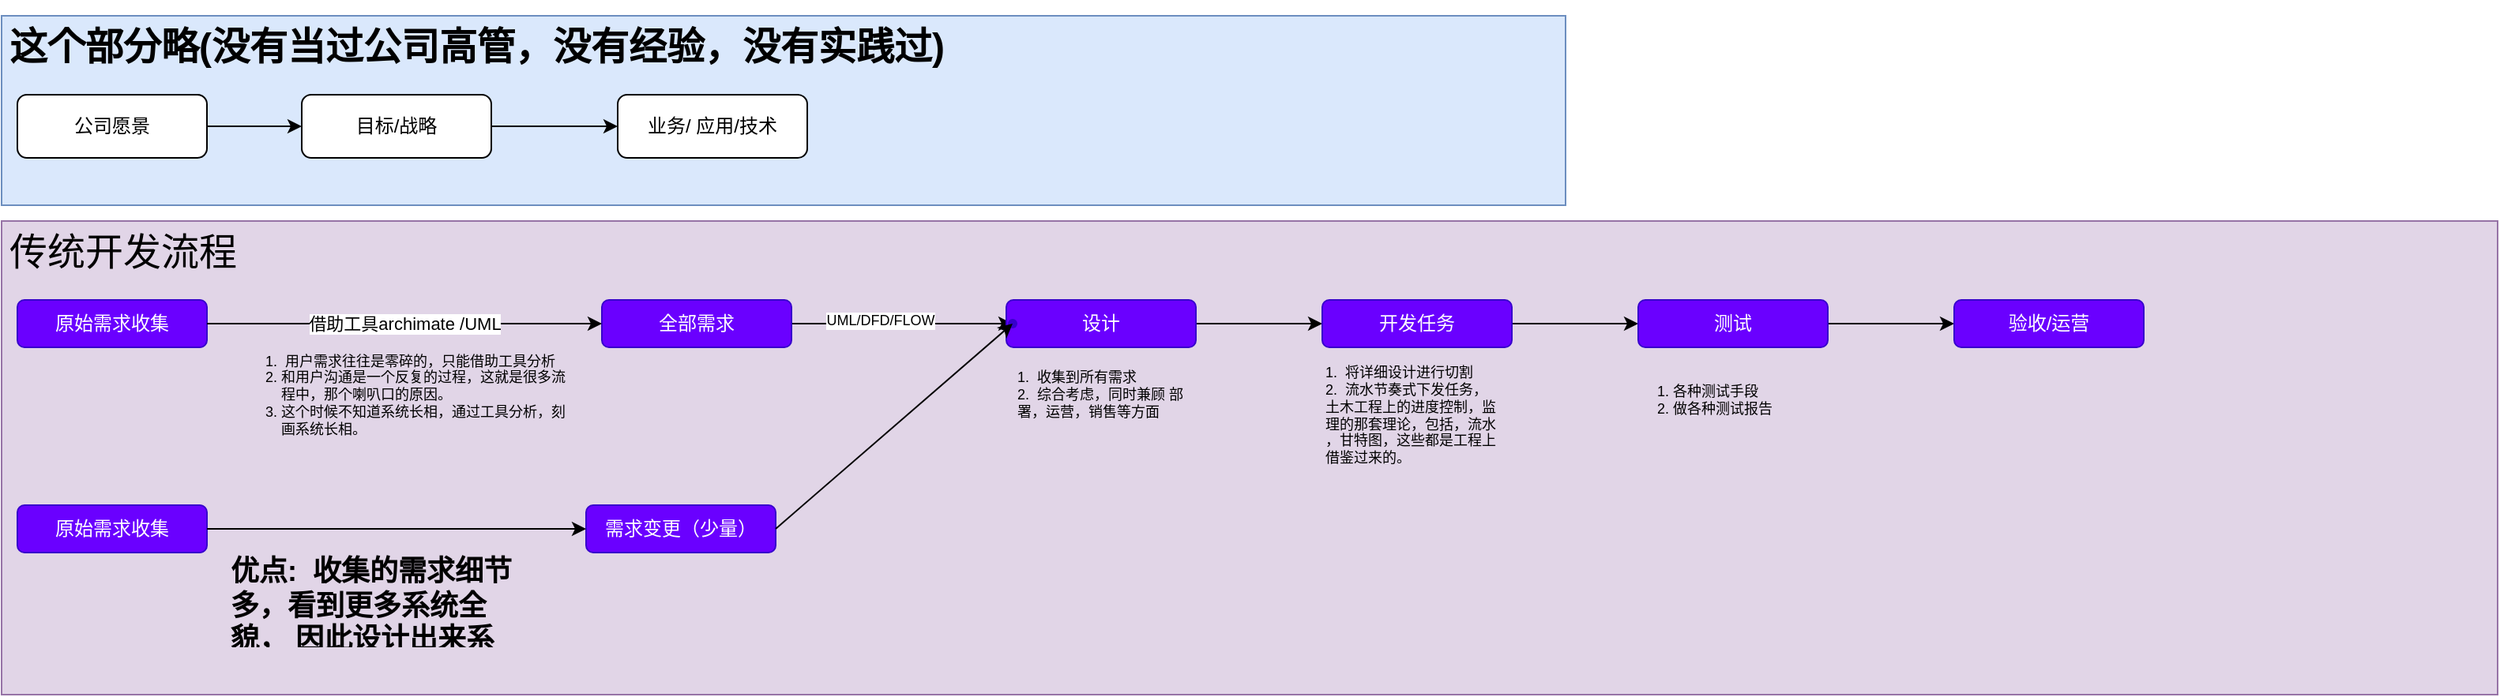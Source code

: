 <mxfile version="20.0.3" type="github">
  <diagram name="Page-1" id="4fc8d65c-f3f6-feb3-4d1c-02f59d9f9886">
    <mxGraphModel dx="981" dy="530" grid="1" gridSize="10" guides="1" tooltips="1" connect="1" arrows="1" fold="1" page="1" pageScale="1" pageWidth="826" pageHeight="1169" background="none" math="0" shadow="0">
      <root>
        <mxCell id="0" />
        <mxCell id="1" parent="0" />
        <mxCell id="E8qVWv2yx--T5LNkzgXp-278" value="&lt;h1&gt;&lt;span style=&quot;font-weight: 400; text-align: center;&quot;&gt;&lt;font style=&quot;font-size: 24px;&quot;&gt;传统开发流程&lt;/font&gt;&lt;/span&gt;&lt;br&gt;&lt;/h1&gt;" style="text;html=1;strokeColor=#9673a6;fillColor=#e1d5e7;spacing=5;spacingTop=-20;whiteSpace=wrap;overflow=hidden;rounded=0;" vertex="1" parent="1">
          <mxGeometry x="70" y="170" width="1580" height="300" as="geometry" />
        </mxCell>
        <mxCell id="E8qVWv2yx--T5LNkzgXp-277" value="&lt;h1&gt;这个部分略(没有当过公司高管，没有经验，没有实践过)&lt;/h1&gt;" style="text;html=1;strokeColor=#6c8ebf;fillColor=#dae8fc;spacing=5;spacingTop=-20;whiteSpace=wrap;overflow=hidden;rounded=0;" vertex="1" parent="1">
          <mxGeometry x="70" y="40" width="990" height="120" as="geometry" />
        </mxCell>
        <mxCell id="E8qVWv2yx--T5LNkzgXp-267" value="原始需求收集" style="rounded=1;whiteSpace=wrap;html=1;fillColor=#6a00ff;fontColor=#ffffff;strokeColor=#3700CC;" vertex="1" parent="1">
          <mxGeometry x="80" y="220" width="120" height="30" as="geometry" />
        </mxCell>
        <mxCell id="E8qVWv2yx--T5LNkzgXp-291" value="" style="edgeStyle=orthogonalEdgeStyle;rounded=0;orthogonalLoop=1;jettySize=auto;html=1;fontSize=9;entryX=0.397;entryY=0.582;entryDx=0;entryDy=0;entryPerimeter=0;" edge="1" parent="1" source="E8qVWv2yx--T5LNkzgXp-268" target="E8qVWv2yx--T5LNkzgXp-287">
          <mxGeometry relative="1" as="geometry">
            <mxPoint x="650" y="235" as="targetPoint" />
            <Array as="points">
              <mxPoint x="630" y="235" />
              <mxPoint x="630" y="235" />
            </Array>
          </mxGeometry>
        </mxCell>
        <mxCell id="E8qVWv2yx--T5LNkzgXp-292" value="UML/DFD/FLOW" style="edgeLabel;html=1;align=center;verticalAlign=middle;resizable=0;points=[];fontSize=9;" vertex="1" connectable="0" parent="E8qVWv2yx--T5LNkzgXp-291">
          <mxGeometry x="-0.221" y="2" relative="1" as="geometry">
            <mxPoint x="1" as="offset" />
          </mxGeometry>
        </mxCell>
        <mxCell id="E8qVWv2yx--T5LNkzgXp-268" value="全部需求" style="rounded=1;whiteSpace=wrap;html=1;fillColor=#6a00ff;fontColor=#ffffff;strokeColor=#3700CC;" vertex="1" parent="1">
          <mxGeometry x="450" y="220" width="120" height="30" as="geometry" />
        </mxCell>
        <mxCell id="E8qVWv2yx--T5LNkzgXp-269" value="借助工具archimate /UML" style="endArrow=classic;html=1;rounded=0;exitX=1;exitY=0.5;exitDx=0;exitDy=0;entryX=0;entryY=0.5;entryDx=0;entryDy=0;" edge="1" parent="1" source="E8qVWv2yx--T5LNkzgXp-267" target="E8qVWv2yx--T5LNkzgXp-268">
          <mxGeometry width="50" height="50" relative="1" as="geometry">
            <mxPoint x="290" y="202" as="sourcePoint" />
            <mxPoint x="340" y="152" as="targetPoint" />
          </mxGeometry>
        </mxCell>
        <mxCell id="E8qVWv2yx--T5LNkzgXp-274" value="" style="edgeStyle=orthogonalEdgeStyle;rounded=0;orthogonalLoop=1;jettySize=auto;html=1;" edge="1" parent="1" source="E8qVWv2yx--T5LNkzgXp-270" target="E8qVWv2yx--T5LNkzgXp-271">
          <mxGeometry relative="1" as="geometry" />
        </mxCell>
        <mxCell id="E8qVWv2yx--T5LNkzgXp-270" value="公司愿景" style="rounded=1;whiteSpace=wrap;html=1;" vertex="1" parent="1">
          <mxGeometry x="80" y="90" width="120" height="40" as="geometry" />
        </mxCell>
        <mxCell id="E8qVWv2yx--T5LNkzgXp-279" value="" style="edgeStyle=orthogonalEdgeStyle;rounded=0;orthogonalLoop=1;jettySize=auto;html=1;" edge="1" parent="1" source="E8qVWv2yx--T5LNkzgXp-271" target="E8qVWv2yx--T5LNkzgXp-273">
          <mxGeometry relative="1" as="geometry" />
        </mxCell>
        <mxCell id="E8qVWv2yx--T5LNkzgXp-271" value="目标/战略" style="rounded=1;whiteSpace=wrap;html=1;" vertex="1" parent="1">
          <mxGeometry x="260" y="90" width="120" height="40" as="geometry" />
        </mxCell>
        <mxCell id="E8qVWv2yx--T5LNkzgXp-273" value="业务/ 应用/技术" style="rounded=1;whiteSpace=wrap;html=1;" vertex="1" parent="1">
          <mxGeometry x="460" y="90" width="120" height="40" as="geometry" />
        </mxCell>
        <mxCell id="E8qVWv2yx--T5LNkzgXp-285" value="&lt;ol&gt;&lt;li&gt;&amp;nbsp;用户需求往往是零碎的，只能借助工具分析&lt;/li&gt;&lt;li&gt;和用户沟通是一个反复的过程，这就是很多流程中，那个喇叭口的原因。&lt;/li&gt;&lt;li&gt;这个时候不知道系统长相，通过工具分析，刻画系统长相。&lt;/li&gt;&lt;/ol&gt;" style="text;html=1;strokeColor=none;fillColor=none;align=left;verticalAlign=middle;whiteSpace=wrap;rounded=0;fontSize=9;" vertex="1" parent="1">
          <mxGeometry x="205" y="250" width="230" height="60" as="geometry" />
        </mxCell>
        <mxCell id="E8qVWv2yx--T5LNkzgXp-295" value="" style="edgeStyle=orthogonalEdgeStyle;rounded=0;orthogonalLoop=1;jettySize=auto;html=1;fontSize=9;" edge="1" parent="1" source="E8qVWv2yx--T5LNkzgXp-286" target="E8qVWv2yx--T5LNkzgXp-294">
          <mxGeometry relative="1" as="geometry" />
        </mxCell>
        <mxCell id="E8qVWv2yx--T5LNkzgXp-286" value="设计" style="rounded=1;whiteSpace=wrap;html=1;fillColor=#6a00ff;fontColor=#ffffff;strokeColor=#3700CC;" vertex="1" parent="1">
          <mxGeometry x="706" y="220" width="120" height="30" as="geometry" />
        </mxCell>
        <mxCell id="E8qVWv2yx--T5LNkzgXp-287" value="" style="shape=waypoint;sketch=0;size=6;pointerEvents=1;points=[];fillColor=#6a00ff;resizable=0;rotatable=0;perimeter=centerPerimeter;snapToPoint=1;strokeColor=#3700CC;fontColor=#ffffff;rounded=1;" vertex="1" parent="1">
          <mxGeometry x="690" y="215" width="40" height="40" as="geometry" />
        </mxCell>
        <mxCell id="E8qVWv2yx--T5LNkzgXp-293" value="1.&amp;nbsp; 收集到所有需求&lt;br&gt;2.&amp;nbsp; 综合考虑，同时兼顾 部署，运营，销售等方面" style="text;html=1;strokeColor=none;fillColor=none;align=left;verticalAlign=middle;whiteSpace=wrap;rounded=0;fontSize=9;" vertex="1" parent="1">
          <mxGeometry x="711" y="242.5" width="110" height="75" as="geometry" />
        </mxCell>
        <mxCell id="E8qVWv2yx--T5LNkzgXp-299" value="" style="edgeStyle=orthogonalEdgeStyle;rounded=0;orthogonalLoop=1;jettySize=auto;html=1;fontSize=9;" edge="1" parent="1" source="E8qVWv2yx--T5LNkzgXp-294" target="E8qVWv2yx--T5LNkzgXp-298">
          <mxGeometry relative="1" as="geometry" />
        </mxCell>
        <mxCell id="E8qVWv2yx--T5LNkzgXp-294" value="开发任务" style="rounded=1;whiteSpace=wrap;html=1;fillColor=#6a00ff;fontColor=#ffffff;strokeColor=#3700CC;" vertex="1" parent="1">
          <mxGeometry x="906" y="220" width="120" height="30" as="geometry" />
        </mxCell>
        <mxCell id="E8qVWv2yx--T5LNkzgXp-297" value="1.&amp;nbsp; 将详细设计进行切割&lt;br&gt;2.&amp;nbsp; 流水节奏式下发任务，土木工程上的进度控制，监理的那套理论，包括，流水 ，甘特图，这些都是工程上借鉴过来的。" style="text;html=1;strokeColor=none;fillColor=none;align=left;verticalAlign=middle;whiteSpace=wrap;rounded=0;fontSize=9;" vertex="1" parent="1">
          <mxGeometry x="906" y="255" width="110" height="75" as="geometry" />
        </mxCell>
        <mxCell id="E8qVWv2yx--T5LNkzgXp-302" value="" style="edgeStyle=orthogonalEdgeStyle;rounded=0;orthogonalLoop=1;jettySize=auto;html=1;fontSize=9;" edge="1" parent="1" source="E8qVWv2yx--T5LNkzgXp-298" target="E8qVWv2yx--T5LNkzgXp-301">
          <mxGeometry relative="1" as="geometry" />
        </mxCell>
        <mxCell id="E8qVWv2yx--T5LNkzgXp-298" value="测试" style="rounded=1;whiteSpace=wrap;html=1;fillColor=#6a00ff;fontColor=#ffffff;strokeColor=#3700CC;" vertex="1" parent="1">
          <mxGeometry x="1106" y="220" width="120" height="30" as="geometry" />
        </mxCell>
        <mxCell id="E8qVWv2yx--T5LNkzgXp-300" value="1. 各种测试手段&lt;br&gt;2. 做各种测试报告" style="text;html=1;strokeColor=none;fillColor=none;align=left;verticalAlign=middle;whiteSpace=wrap;rounded=0;fontSize=9;" vertex="1" parent="1">
          <mxGeometry x="1116" y="255" width="110" height="55" as="geometry" />
        </mxCell>
        <mxCell id="E8qVWv2yx--T5LNkzgXp-301" value="验收/运营" style="rounded=1;whiteSpace=wrap;html=1;fillColor=#6a00ff;fontColor=#ffffff;strokeColor=#3700CC;" vertex="1" parent="1">
          <mxGeometry x="1306" y="220" width="120" height="30" as="geometry" />
        </mxCell>
        <mxCell id="E8qVWv2yx--T5LNkzgXp-303" value="原始需求收集" style="rounded=1;whiteSpace=wrap;html=1;fillColor=#6a00ff;fontColor=#ffffff;strokeColor=#3700CC;" vertex="1" parent="1">
          <mxGeometry x="80" y="350" width="120" height="30" as="geometry" />
        </mxCell>
        <mxCell id="E8qVWv2yx--T5LNkzgXp-306" value="需求变更（少量）" style="rounded=1;whiteSpace=wrap;html=1;fillColor=#6a00ff;fontColor=#ffffff;strokeColor=#3700CC;" vertex="1" parent="1">
          <mxGeometry x="440" y="350" width="120" height="30" as="geometry" />
        </mxCell>
        <mxCell id="E8qVWv2yx--T5LNkzgXp-307" value="" style="endArrow=classic;html=1;rounded=0;fontSize=9;exitX=1;exitY=0.5;exitDx=0;exitDy=0;" edge="1" parent="1" source="E8qVWv2yx--T5LNkzgXp-306" target="E8qVWv2yx--T5LNkzgXp-287">
          <mxGeometry width="50" height="50" relative="1" as="geometry">
            <mxPoint x="530" y="390" as="sourcePoint" />
            <mxPoint x="580" y="340" as="targetPoint" />
          </mxGeometry>
        </mxCell>
        <mxCell id="E8qVWv2yx--T5LNkzgXp-309" value="" style="endArrow=classic;html=1;rounded=0;fontSize=9;entryX=0;entryY=0.5;entryDx=0;entryDy=0;exitX=1;exitY=0.5;exitDx=0;exitDy=0;" edge="1" parent="1" source="E8qVWv2yx--T5LNkzgXp-303" target="E8qVWv2yx--T5LNkzgXp-306">
          <mxGeometry width="50" height="50" relative="1" as="geometry">
            <mxPoint x="530" y="390" as="sourcePoint" />
            <mxPoint x="580" y="340" as="targetPoint" />
          </mxGeometry>
        </mxCell>
        <mxCell id="E8qVWv2yx--T5LNkzgXp-311" value="&lt;h1&gt;优点:&amp;nbsp; 收集的需求细节多，看到更多系统全貌， 因此设计出来系统更高效，健壮。&lt;/h1&gt;" style="text;html=1;spacing=5;spacingTop=-20;whiteSpace=wrap;overflow=hidden;rounded=0;fontSize=9;" vertex="1" parent="1">
          <mxGeometry x="210" y="380" width="190" height="60" as="geometry" />
        </mxCell>
      </root>
    </mxGraphModel>
  </diagram>
</mxfile>
